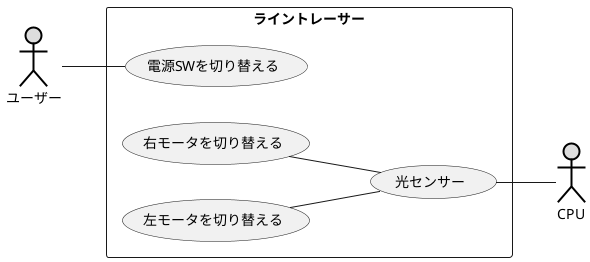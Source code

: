 @startuml ユースケース図
left to right direction
actor ユーザー#DDDDDD;line:black;line.bold;
actor CPU#DDDDDD;line:black;line.bold;
rectangle ライントレーサー {
    usecase 電源SWを切り替える
    usecase 右モータを切り替える
    usecase 左モータを切り替える
    usecase 光センサー
}
ユーザー -- 電源SWを切り替える
右モータを切り替える -- 光センサー
左モータを切り替える -- 光センサー
光センサー -- CPU
@enduml